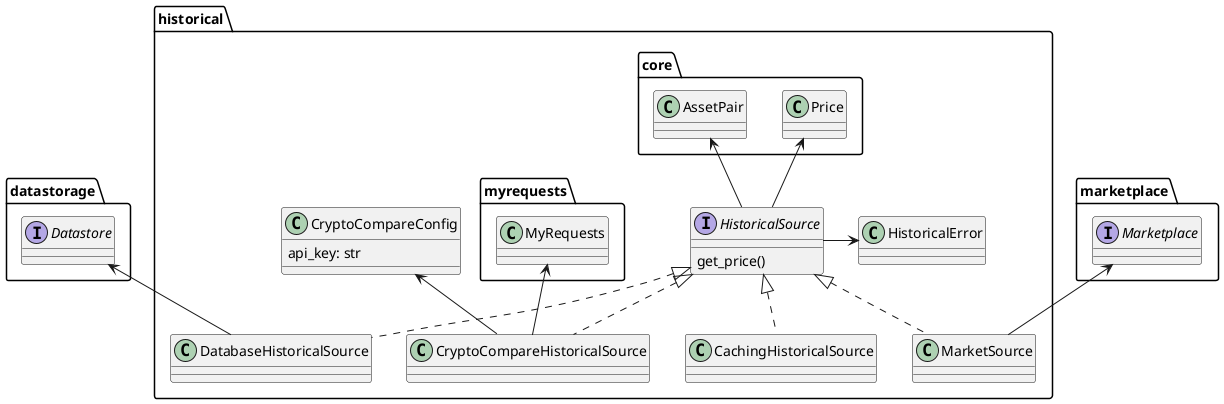 @startuml

allowmixing

!if ($standalone)
interface datastorage.Datastore
interface marketplace.Marketplace
!endif

namespace historical {



interface HistoricalSource {
    get_price()
}

core.Price <-- HistoricalSource
core.AssetPair <-- HistoricalSource

class HistoricalError

HistoricalSource -> HistoricalError

myrequests.MyRequests <-- CryptoCompareHistoricalSource

class CryptoCompareHistoricalSource implements HistoricalSource
class DatabaseHistoricalSource implements HistoricalSource
datastorage.Datastore <-- DatabaseHistoricalSource

class CryptoCompareConfig {
    api_key: str
}

CryptoCompareConfig <-- CryptoCompareHistoricalSource

class MarketSource implements HistoricalSource
marketplace.Marketplace <-- MarketSource
class CachingHistoricalSource implements HistoricalSource
}

@enduml
